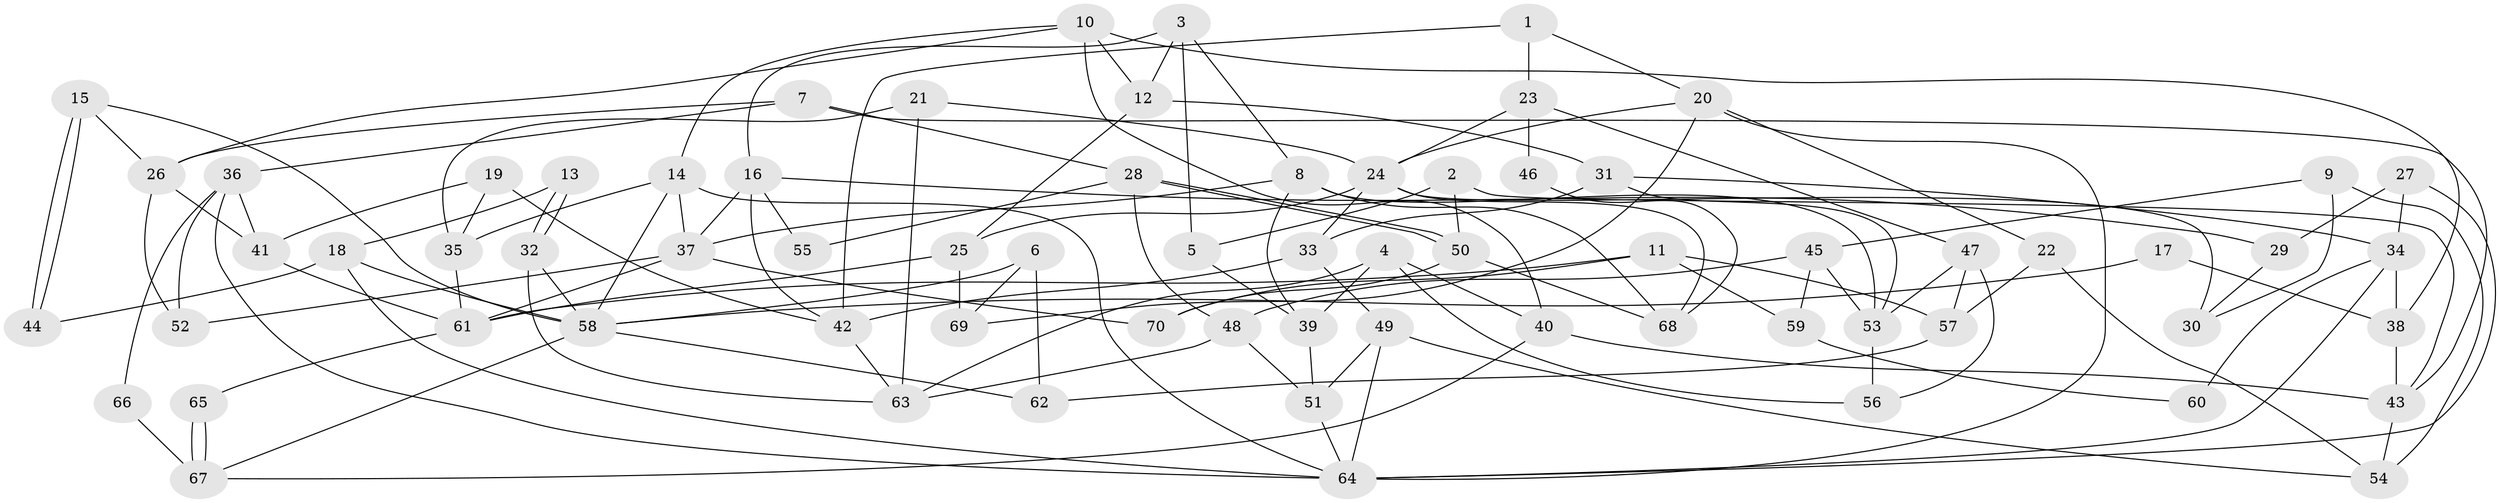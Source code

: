 // Generated by graph-tools (version 1.1) at 2025/01/03/09/25 03:01:57]
// undirected, 70 vertices, 140 edges
graph export_dot {
graph [start="1"]
  node [color=gray90,style=filled];
  1;
  2;
  3;
  4;
  5;
  6;
  7;
  8;
  9;
  10;
  11;
  12;
  13;
  14;
  15;
  16;
  17;
  18;
  19;
  20;
  21;
  22;
  23;
  24;
  25;
  26;
  27;
  28;
  29;
  30;
  31;
  32;
  33;
  34;
  35;
  36;
  37;
  38;
  39;
  40;
  41;
  42;
  43;
  44;
  45;
  46;
  47;
  48;
  49;
  50;
  51;
  52;
  53;
  54;
  55;
  56;
  57;
  58;
  59;
  60;
  61;
  62;
  63;
  64;
  65;
  66;
  67;
  68;
  69;
  70;
  1 -- 42;
  1 -- 20;
  1 -- 23;
  2 -- 50;
  2 -- 43;
  2 -- 5;
  3 -- 8;
  3 -- 12;
  3 -- 5;
  3 -- 16;
  4 -- 39;
  4 -- 40;
  4 -- 56;
  4 -- 63;
  5 -- 39;
  6 -- 69;
  6 -- 58;
  6 -- 62;
  7 -- 26;
  7 -- 28;
  7 -- 36;
  7 -- 43;
  8 -- 53;
  8 -- 37;
  8 -- 39;
  8 -- 68;
  9 -- 45;
  9 -- 54;
  9 -- 30;
  10 -- 14;
  10 -- 40;
  10 -- 12;
  10 -- 26;
  10 -- 38;
  11 -- 61;
  11 -- 57;
  11 -- 59;
  11 -- 70;
  12 -- 31;
  12 -- 25;
  13 -- 18;
  13 -- 32;
  13 -- 32;
  14 -- 64;
  14 -- 37;
  14 -- 35;
  14 -- 58;
  15 -- 26;
  15 -- 44;
  15 -- 44;
  15 -- 58;
  16 -- 37;
  16 -- 29;
  16 -- 42;
  16 -- 55;
  17 -- 58;
  17 -- 38;
  18 -- 64;
  18 -- 58;
  18 -- 44;
  19 -- 41;
  19 -- 42;
  19 -- 35;
  20 -- 24;
  20 -- 64;
  20 -- 22;
  20 -- 69;
  21 -- 63;
  21 -- 35;
  21 -- 24;
  22 -- 57;
  22 -- 54;
  23 -- 24;
  23 -- 46;
  23 -- 47;
  24 -- 68;
  24 -- 25;
  24 -- 30;
  24 -- 33;
  25 -- 61;
  25 -- 69;
  26 -- 41;
  26 -- 52;
  27 -- 64;
  27 -- 29;
  27 -- 34;
  28 -- 48;
  28 -- 50;
  28 -- 50;
  28 -- 55;
  29 -- 30;
  31 -- 34;
  31 -- 33;
  31 -- 53;
  32 -- 58;
  32 -- 63;
  33 -- 42;
  33 -- 49;
  34 -- 38;
  34 -- 60;
  34 -- 64;
  35 -- 61;
  36 -- 64;
  36 -- 41;
  36 -- 52;
  36 -- 66;
  37 -- 61;
  37 -- 52;
  37 -- 70;
  38 -- 43;
  39 -- 51;
  40 -- 67;
  40 -- 43;
  41 -- 61;
  42 -- 63;
  43 -- 54;
  45 -- 48;
  45 -- 53;
  45 -- 59;
  46 -- 68;
  47 -- 56;
  47 -- 53;
  47 -- 57;
  48 -- 51;
  48 -- 63;
  49 -- 51;
  49 -- 54;
  49 -- 64;
  50 -- 70;
  50 -- 68;
  51 -- 64;
  53 -- 56;
  57 -- 62;
  58 -- 62;
  58 -- 67;
  59 -- 60;
  61 -- 65;
  65 -- 67;
  65 -- 67;
  66 -- 67;
}
